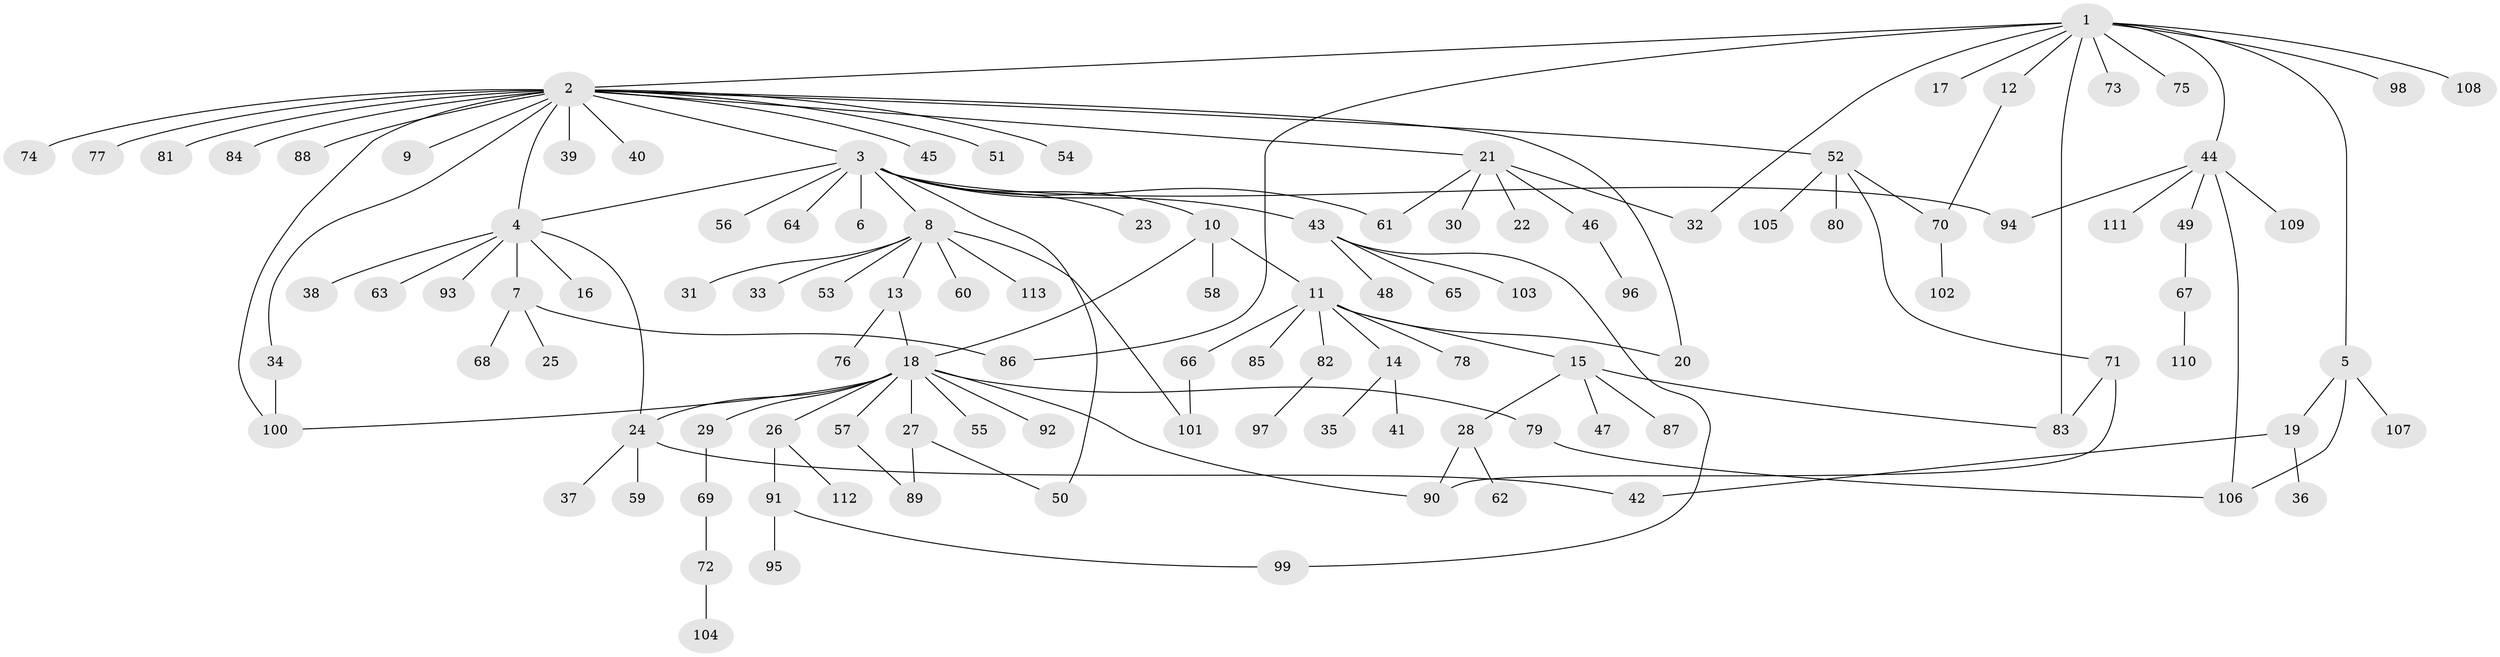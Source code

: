 // coarse degree distribution, {11: 0.011494252873563218, 17: 0.011494252873563218, 15: 0.011494252873563218, 7: 0.022988505747126436, 3: 0.06896551724137931, 1: 0.5747126436781609, 4: 0.04597701149425287, 8: 0.011494252873563218, 2: 0.1839080459770115, 6: 0.011494252873563218, 12: 0.011494252873563218, 5: 0.034482758620689655}
// Generated by graph-tools (version 1.1) at 2025/41/03/06/25 10:41:52]
// undirected, 113 vertices, 134 edges
graph export_dot {
graph [start="1"]
  node [color=gray90,style=filled];
  1;
  2;
  3;
  4;
  5;
  6;
  7;
  8;
  9;
  10;
  11;
  12;
  13;
  14;
  15;
  16;
  17;
  18;
  19;
  20;
  21;
  22;
  23;
  24;
  25;
  26;
  27;
  28;
  29;
  30;
  31;
  32;
  33;
  34;
  35;
  36;
  37;
  38;
  39;
  40;
  41;
  42;
  43;
  44;
  45;
  46;
  47;
  48;
  49;
  50;
  51;
  52;
  53;
  54;
  55;
  56;
  57;
  58;
  59;
  60;
  61;
  62;
  63;
  64;
  65;
  66;
  67;
  68;
  69;
  70;
  71;
  72;
  73;
  74;
  75;
  76;
  77;
  78;
  79;
  80;
  81;
  82;
  83;
  84;
  85;
  86;
  87;
  88;
  89;
  90;
  91;
  92;
  93;
  94;
  95;
  96;
  97;
  98;
  99;
  100;
  101;
  102;
  103;
  104;
  105;
  106;
  107;
  108;
  109;
  110;
  111;
  112;
  113;
  1 -- 2;
  1 -- 5;
  1 -- 12;
  1 -- 17;
  1 -- 32;
  1 -- 44;
  1 -- 73;
  1 -- 75;
  1 -- 83;
  1 -- 86;
  1 -- 98;
  1 -- 108;
  2 -- 3;
  2 -- 4;
  2 -- 9;
  2 -- 20;
  2 -- 21;
  2 -- 34;
  2 -- 39;
  2 -- 40;
  2 -- 45;
  2 -- 51;
  2 -- 52;
  2 -- 54;
  2 -- 74;
  2 -- 77;
  2 -- 81;
  2 -- 84;
  2 -- 88;
  2 -- 100;
  3 -- 4;
  3 -- 6;
  3 -- 8;
  3 -- 10;
  3 -- 23;
  3 -- 43;
  3 -- 50;
  3 -- 56;
  3 -- 61;
  3 -- 64;
  3 -- 94;
  4 -- 7;
  4 -- 16;
  4 -- 24;
  4 -- 38;
  4 -- 63;
  4 -- 93;
  5 -- 19;
  5 -- 106;
  5 -- 107;
  7 -- 25;
  7 -- 68;
  7 -- 86;
  8 -- 13;
  8 -- 31;
  8 -- 33;
  8 -- 53;
  8 -- 60;
  8 -- 101;
  8 -- 113;
  10 -- 11;
  10 -- 18;
  10 -- 58;
  11 -- 14;
  11 -- 15;
  11 -- 20;
  11 -- 66;
  11 -- 78;
  11 -- 82;
  11 -- 85;
  12 -- 70;
  13 -- 18;
  13 -- 76;
  14 -- 35;
  14 -- 41;
  15 -- 28;
  15 -- 47;
  15 -- 83;
  15 -- 87;
  18 -- 24;
  18 -- 26;
  18 -- 27;
  18 -- 29;
  18 -- 55;
  18 -- 57;
  18 -- 79;
  18 -- 90;
  18 -- 92;
  18 -- 100;
  19 -- 36;
  19 -- 42;
  21 -- 22;
  21 -- 30;
  21 -- 32;
  21 -- 46;
  21 -- 61;
  24 -- 37;
  24 -- 42;
  24 -- 59;
  26 -- 91;
  26 -- 112;
  27 -- 50;
  27 -- 89;
  28 -- 62;
  28 -- 90;
  29 -- 69;
  34 -- 100;
  43 -- 48;
  43 -- 65;
  43 -- 99;
  43 -- 103;
  44 -- 49;
  44 -- 94;
  44 -- 106;
  44 -- 109;
  44 -- 111;
  46 -- 96;
  49 -- 67;
  52 -- 70;
  52 -- 71;
  52 -- 80;
  52 -- 105;
  57 -- 89;
  66 -- 101;
  67 -- 110;
  69 -- 72;
  70 -- 102;
  71 -- 83;
  71 -- 90;
  72 -- 104;
  79 -- 106;
  82 -- 97;
  91 -- 95;
  91 -- 99;
}
